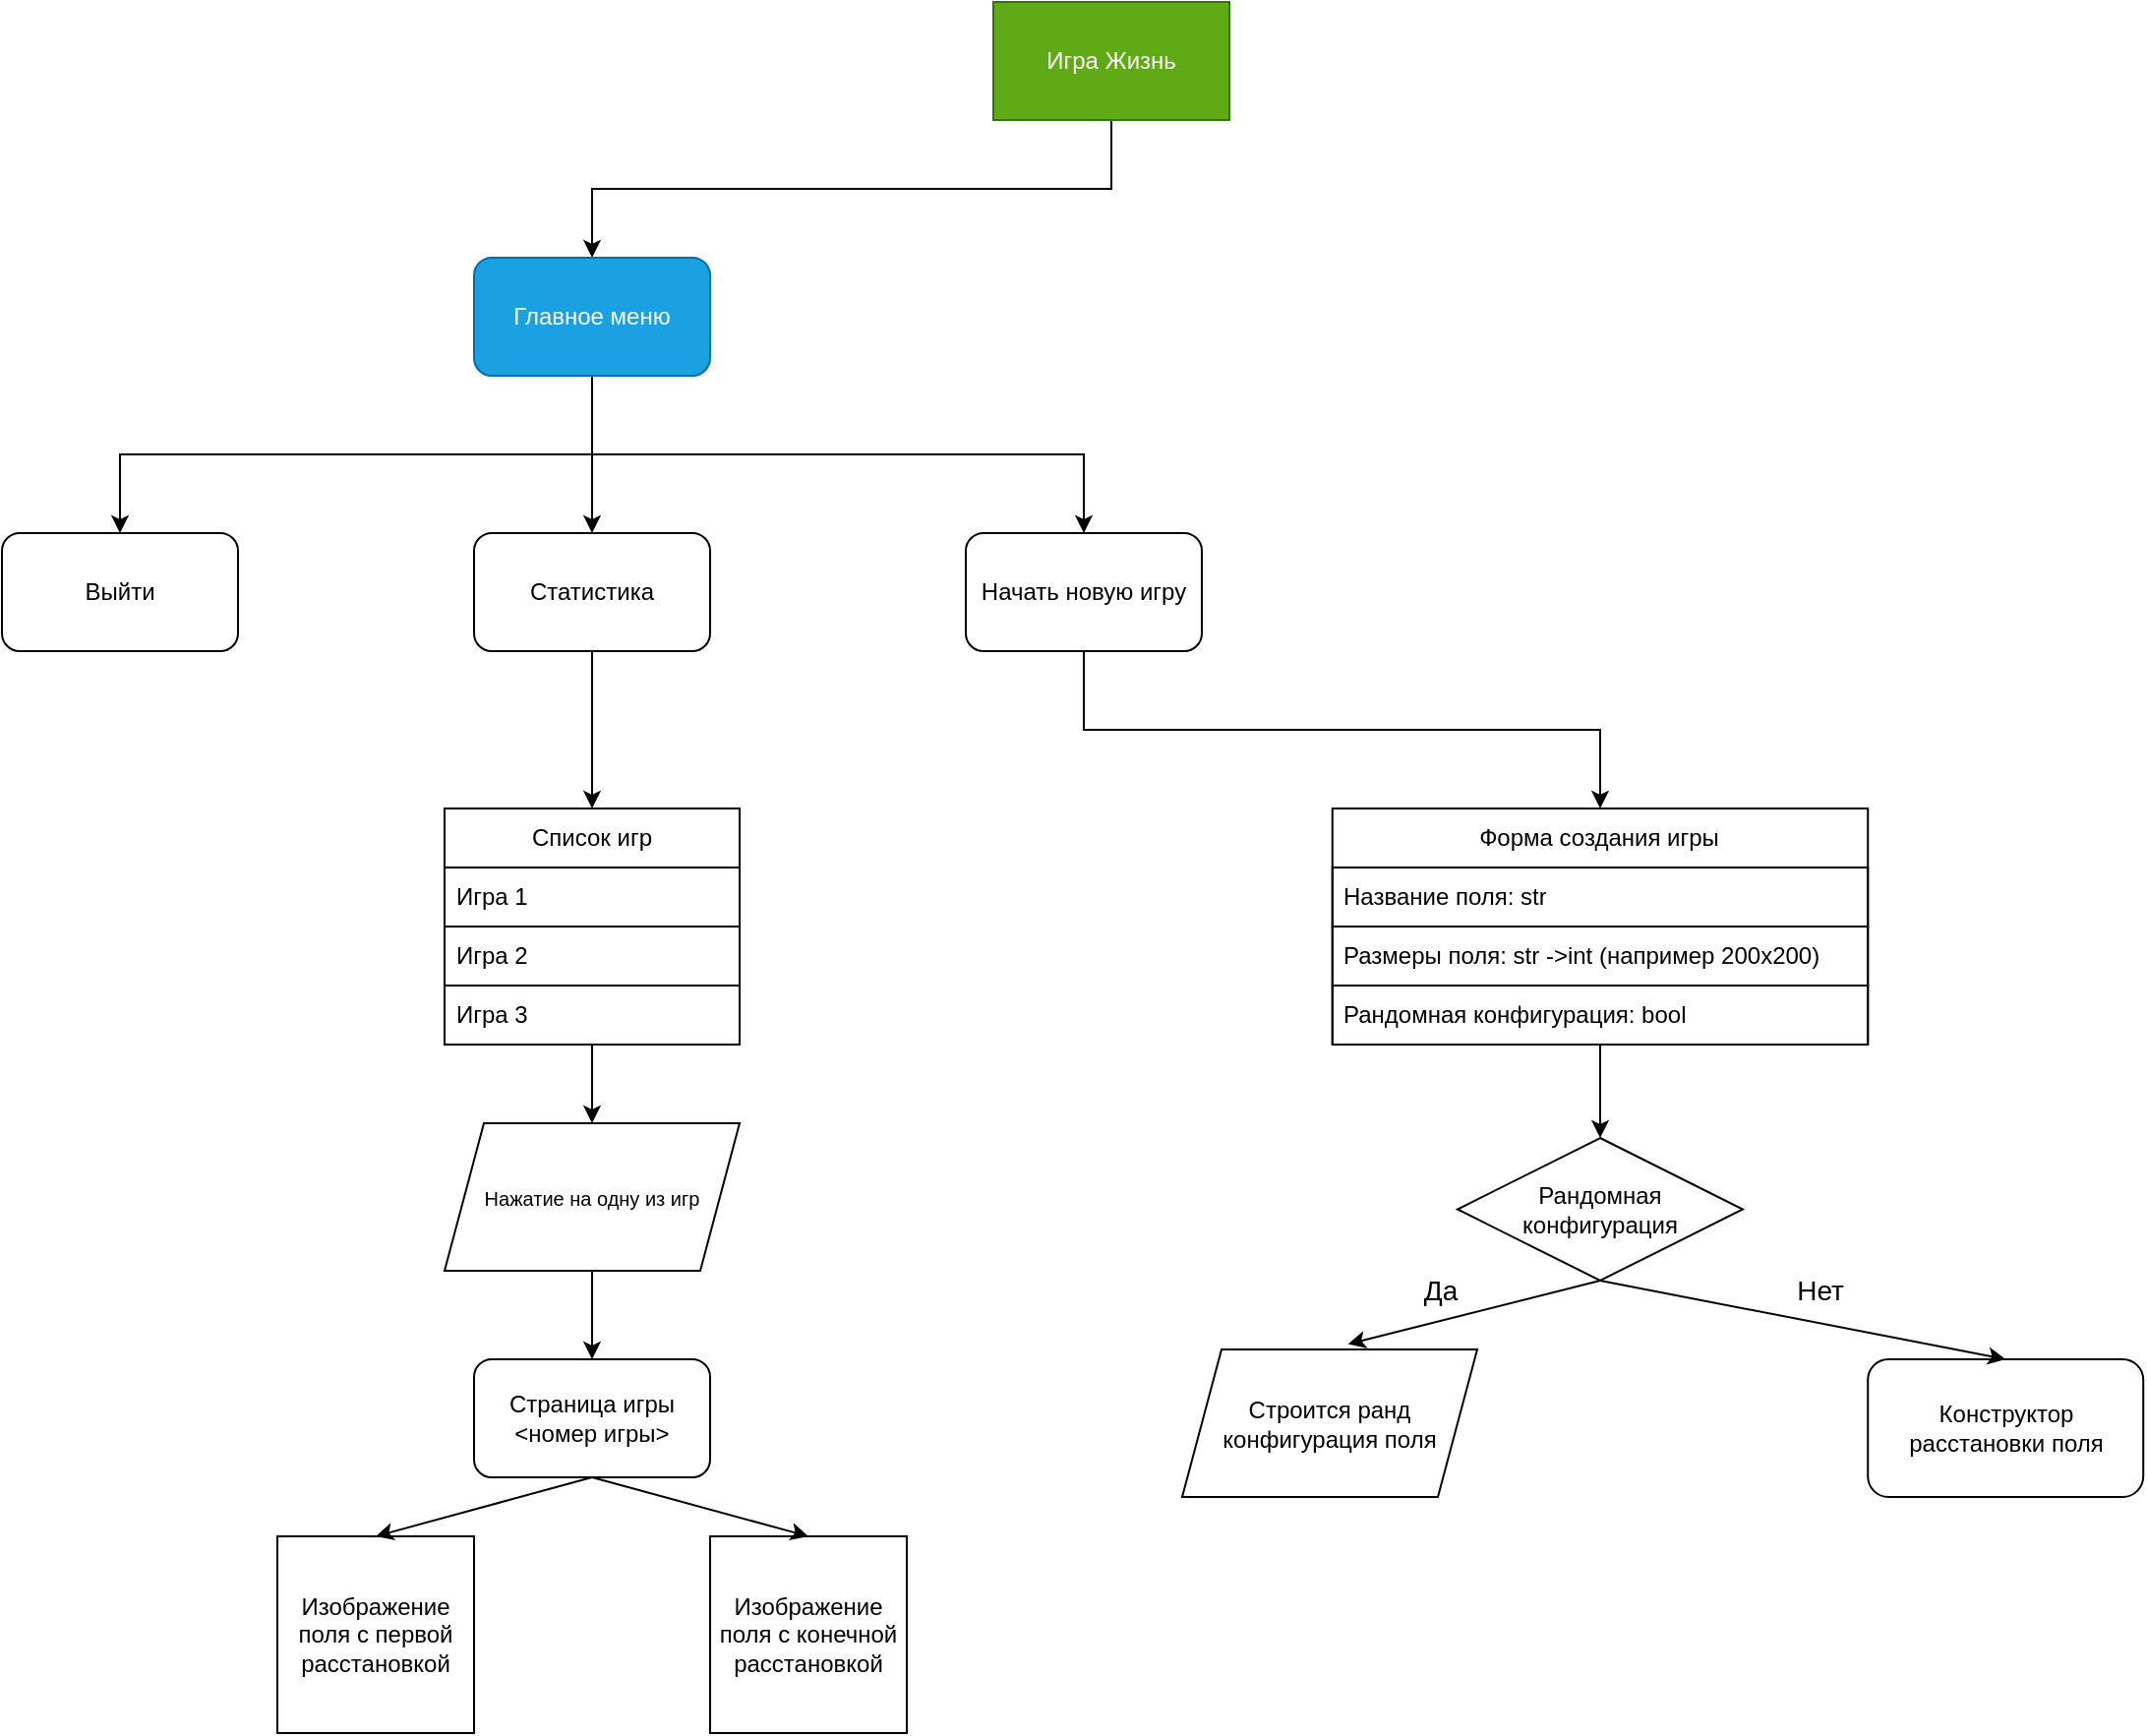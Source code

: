 <mxfile version="23.0.2" type="device">
  <diagram name="Страница — 1" id="rQhHXTlUKYTjbipS0Vg2">
    <mxGraphModel dx="2261" dy="836" grid="1" gridSize="10" guides="1" tooltips="1" connect="1" arrows="1" fold="1" page="1" pageScale="1" pageWidth="827" pageHeight="1169" math="0" shadow="0">
      <root>
        <mxCell id="0" />
        <mxCell id="1" parent="0" />
        <mxCell id="oOQcjwCa6OTX0WtJPFtO-7" style="edgeStyle=orthogonalEdgeStyle;rounded=0;orthogonalLoop=1;jettySize=auto;html=1;exitX=0.5;exitY=1;exitDx=0;exitDy=0;entryX=0.5;entryY=0;entryDx=0;entryDy=0;" parent="1" source="oOQcjwCa6OTX0WtJPFtO-1" target="oOQcjwCa6OTX0WtJPFtO-2" edge="1">
          <mxGeometry relative="1" as="geometry" />
        </mxCell>
        <mxCell id="oOQcjwCa6OTX0WtJPFtO-1" value="Игра Жизнь" style="rounded=0;whiteSpace=wrap;html=1;fillColor=#60a917;fontColor=#ffffff;strokeColor=#2D7600;" parent="1" vertex="1">
          <mxGeometry x="-56" y="190" width="120" height="60" as="geometry" />
        </mxCell>
        <mxCell id="oOQcjwCa6OTX0WtJPFtO-5" style="edgeStyle=orthogonalEdgeStyle;rounded=0;orthogonalLoop=1;jettySize=auto;html=1;exitX=0.5;exitY=1;exitDx=0;exitDy=0;entryX=0.5;entryY=0;entryDx=0;entryDy=0;" parent="1" source="oOQcjwCa6OTX0WtJPFtO-2" target="oOQcjwCa6OTX0WtJPFtO-4" edge="1">
          <mxGeometry relative="1" as="geometry" />
        </mxCell>
        <mxCell id="oOQcjwCa6OTX0WtJPFtO-6" style="edgeStyle=orthogonalEdgeStyle;rounded=0;orthogonalLoop=1;jettySize=auto;html=1;exitX=0.5;exitY=1;exitDx=0;exitDy=0;entryX=0.5;entryY=0;entryDx=0;entryDy=0;" parent="1" source="oOQcjwCa6OTX0WtJPFtO-2" target="oOQcjwCa6OTX0WtJPFtO-3" edge="1">
          <mxGeometry relative="1" as="geometry" />
        </mxCell>
        <mxCell id="oOQcjwCa6OTX0WtJPFtO-11" style="edgeStyle=orthogonalEdgeStyle;rounded=0;orthogonalLoop=1;jettySize=auto;html=1;exitX=0.5;exitY=1;exitDx=0;exitDy=0;entryX=0.5;entryY=0;entryDx=0;entryDy=0;" parent="1" source="oOQcjwCa6OTX0WtJPFtO-2" target="oOQcjwCa6OTX0WtJPFtO-8" edge="1">
          <mxGeometry relative="1" as="geometry" />
        </mxCell>
        <mxCell id="oOQcjwCa6OTX0WtJPFtO-2" value="Главное меню" style="rounded=1;whiteSpace=wrap;html=1;fillColor=#1ba1e2;fontColor=#ffffff;strokeColor=#006EAF;" parent="1" vertex="1">
          <mxGeometry x="-320" y="320" width="120" height="60" as="geometry" />
        </mxCell>
        <mxCell id="oOQcjwCa6OTX0WtJPFtO-29" style="edgeStyle=orthogonalEdgeStyle;rounded=0;orthogonalLoop=1;jettySize=auto;html=1;exitX=0.5;exitY=1;exitDx=0;exitDy=0;entryX=0.5;entryY=0;entryDx=0;entryDy=0;" parent="1" source="oOQcjwCa6OTX0WtJPFtO-3" target="oOQcjwCa6OTX0WtJPFtO-25" edge="1">
          <mxGeometry relative="1" as="geometry" />
        </mxCell>
        <mxCell id="oOQcjwCa6OTX0WtJPFtO-3" value="Начать новую игру" style="rounded=1;whiteSpace=wrap;html=1;" parent="1" vertex="1">
          <mxGeometry x="-70" y="460" width="120" height="60" as="geometry" />
        </mxCell>
        <mxCell id="oOQcjwCa6OTX0WtJPFtO-4" value="Статистика" style="rounded=1;whiteSpace=wrap;html=1;" parent="1" vertex="1">
          <mxGeometry x="-320" y="460" width="120" height="60" as="geometry" />
        </mxCell>
        <mxCell id="oOQcjwCa6OTX0WtJPFtO-8" value="Выйти" style="rounded=1;whiteSpace=wrap;html=1;" parent="1" vertex="1">
          <mxGeometry x="-560" y="460" width="120" height="60" as="geometry" />
        </mxCell>
        <mxCell id="oOQcjwCa6OTX0WtJPFtO-36" style="edgeStyle=orthogonalEdgeStyle;rounded=0;orthogonalLoop=1;jettySize=auto;html=1;entryX=0.5;entryY=0;entryDx=0;entryDy=0;" parent="1" source="oOQcjwCa6OTX0WtJPFtO-13" target="oOQcjwCa6OTX0WtJPFtO-34" edge="1">
          <mxGeometry relative="1" as="geometry" />
        </mxCell>
        <mxCell id="oOQcjwCa6OTX0WtJPFtO-13" value="Список игр" style="swimlane;fontStyle=0;childLayout=stackLayout;horizontal=1;startSize=30;horizontalStack=0;resizeParent=1;resizeParentMax=0;resizeLast=0;collapsible=1;marginBottom=0;whiteSpace=wrap;html=1;" parent="1" vertex="1">
          <mxGeometry x="-335" y="600" width="150" height="120" as="geometry" />
        </mxCell>
        <mxCell id="oOQcjwCa6OTX0WtJPFtO-14" value="Игра 1" style="text;strokeColor=default;fillColor=none;align=left;verticalAlign=middle;spacingLeft=4;spacingRight=4;overflow=hidden;points=[[0,0.5],[1,0.5]];portConstraint=eastwest;rotatable=0;whiteSpace=wrap;html=1;" parent="oOQcjwCa6OTX0WtJPFtO-13" vertex="1">
          <mxGeometry y="30" width="150" height="30" as="geometry" />
        </mxCell>
        <mxCell id="oOQcjwCa6OTX0WtJPFtO-15" value="Игра 2" style="text;strokeColor=default;fillColor=none;align=left;verticalAlign=middle;spacingLeft=4;spacingRight=4;overflow=hidden;points=[[0,0.5],[1,0.5]];portConstraint=eastwest;rotatable=0;whiteSpace=wrap;html=1;" parent="oOQcjwCa6OTX0WtJPFtO-13" vertex="1">
          <mxGeometry y="60" width="150" height="30" as="geometry" />
        </mxCell>
        <mxCell id="oOQcjwCa6OTX0WtJPFtO-16" value="Игра 3" style="text;strokeColor=default;fillColor=none;align=left;verticalAlign=middle;spacingLeft=4;spacingRight=4;overflow=hidden;points=[[0,0.5],[1,0.5]];portConstraint=eastwest;rotatable=0;whiteSpace=wrap;html=1;" parent="oOQcjwCa6OTX0WtJPFtO-13" vertex="1">
          <mxGeometry y="90" width="150" height="30" as="geometry" />
        </mxCell>
        <mxCell id="oOQcjwCa6OTX0WtJPFtO-23" value="" style="endArrow=classic;html=1;rounded=0;exitX=0.5;exitY=1;exitDx=0;exitDy=0;entryX=0.5;entryY=0;entryDx=0;entryDy=0;" parent="1" source="oOQcjwCa6OTX0WtJPFtO-4" target="oOQcjwCa6OTX0WtJPFtO-13" edge="1">
          <mxGeometry width="50" height="50" relative="1" as="geometry">
            <mxPoint x="-300" y="640" as="sourcePoint" />
            <mxPoint x="-250" y="590" as="targetPoint" />
          </mxGeometry>
        </mxCell>
        <mxCell id="oOQcjwCa6OTX0WtJPFtO-46" style="edgeStyle=orthogonalEdgeStyle;rounded=0;orthogonalLoop=1;jettySize=auto;html=1;" parent="1" source="oOQcjwCa6OTX0WtJPFtO-25" target="oOQcjwCa6OTX0WtJPFtO-45" edge="1">
          <mxGeometry relative="1" as="geometry" />
        </mxCell>
        <mxCell id="oOQcjwCa6OTX0WtJPFtO-25" value="Форма создания игры" style="swimlane;fontStyle=0;childLayout=stackLayout;horizontal=1;startSize=30;horizontalStack=0;resizeParent=1;resizeParentMax=0;resizeLast=0;collapsible=1;marginBottom=0;whiteSpace=wrap;html=1;" parent="1" vertex="1">
          <mxGeometry x="116.39" y="600" width="272.22" height="120" as="geometry" />
        </mxCell>
        <mxCell id="oOQcjwCa6OTX0WtJPFtO-26" value="Название поля: str" style="text;strokeColor=default;fillColor=none;align=left;verticalAlign=middle;spacingLeft=4;spacingRight=4;overflow=hidden;points=[[0,0.5],[1,0.5]];portConstraint=eastwest;rotatable=0;whiteSpace=wrap;html=1;" parent="oOQcjwCa6OTX0WtJPFtO-25" vertex="1">
          <mxGeometry y="30" width="272.22" height="30" as="geometry" />
        </mxCell>
        <mxCell id="oOQcjwCa6OTX0WtJPFtO-27" value="Размеры поля: str -&amp;gt;int (например 200x200)" style="text;strokeColor=default;fillColor=none;align=left;verticalAlign=middle;spacingLeft=4;spacingRight=4;overflow=hidden;points=[[0,0.5],[1,0.5]];portConstraint=eastwest;rotatable=0;whiteSpace=wrap;html=1;" parent="oOQcjwCa6OTX0WtJPFtO-25" vertex="1">
          <mxGeometry y="60" width="272.22" height="30" as="geometry" />
        </mxCell>
        <mxCell id="oOQcjwCa6OTX0WtJPFtO-28" value="Рандомная конфигурация: bool" style="text;strokeColor=default;fillColor=none;align=left;verticalAlign=middle;spacingLeft=4;spacingRight=4;overflow=hidden;points=[[0,0.5],[1,0.5]];portConstraint=eastwest;rotatable=0;whiteSpace=wrap;html=1;" parent="oOQcjwCa6OTX0WtJPFtO-25" vertex="1">
          <mxGeometry y="90" width="272.22" height="30" as="geometry" />
        </mxCell>
        <mxCell id="oOQcjwCa6OTX0WtJPFtO-40" style="edgeStyle=orthogonalEdgeStyle;rounded=0;orthogonalLoop=1;jettySize=auto;html=1;exitX=0.5;exitY=1;exitDx=0;exitDy=0;" parent="1" source="oOQcjwCa6OTX0WtJPFtO-34" target="oOQcjwCa6OTX0WtJPFtO-39" edge="1">
          <mxGeometry relative="1" as="geometry" />
        </mxCell>
        <mxCell id="oOQcjwCa6OTX0WtJPFtO-34" value="&lt;font style=&quot;font-size: 10px;&quot;&gt;Нажатие на одну из игр&lt;/font&gt;" style="shape=parallelogram;perimeter=parallelogramPerimeter;whiteSpace=wrap;html=1;fixedSize=1;" parent="1" vertex="1">
          <mxGeometry x="-335" y="760" width="150" height="75" as="geometry" />
        </mxCell>
        <mxCell id="oOQcjwCa6OTX0WtJPFtO-39" value="Страница игры &amp;lt;номер игры&amp;gt;" style="rounded=1;whiteSpace=wrap;html=1;" parent="1" vertex="1">
          <mxGeometry x="-320" y="880" width="120" height="60" as="geometry" />
        </mxCell>
        <mxCell id="oOQcjwCa6OTX0WtJPFtO-41" value="Изображение поля с первой расстановкой" style="whiteSpace=wrap;html=1;aspect=fixed;" parent="1" vertex="1">
          <mxGeometry x="-420" y="970" width="100" height="100" as="geometry" />
        </mxCell>
        <mxCell id="oOQcjwCa6OTX0WtJPFtO-42" value="Изображение поля с конечной&lt;br&gt;расстановкой" style="whiteSpace=wrap;html=1;aspect=fixed;" parent="1" vertex="1">
          <mxGeometry x="-200" y="970" width="100" height="100" as="geometry" />
        </mxCell>
        <mxCell id="oOQcjwCa6OTX0WtJPFtO-43" value="" style="endArrow=classic;html=1;rounded=0;exitX=0.5;exitY=1;exitDx=0;exitDy=0;entryX=0.5;entryY=0;entryDx=0;entryDy=0;" parent="1" source="oOQcjwCa6OTX0WtJPFtO-39" target="oOQcjwCa6OTX0WtJPFtO-41" edge="1">
          <mxGeometry width="50" height="50" relative="1" as="geometry">
            <mxPoint x="-340" y="910" as="sourcePoint" />
            <mxPoint x="-290" y="860" as="targetPoint" />
          </mxGeometry>
        </mxCell>
        <mxCell id="oOQcjwCa6OTX0WtJPFtO-44" value="" style="endArrow=classic;html=1;rounded=0;entryX=0.5;entryY=0;entryDx=0;entryDy=0;" parent="1" target="oOQcjwCa6OTX0WtJPFtO-42" edge="1">
          <mxGeometry width="50" height="50" relative="1" as="geometry">
            <mxPoint x="-260" y="940" as="sourcePoint" />
            <mxPoint x="-130" y="940" as="targetPoint" />
          </mxGeometry>
        </mxCell>
        <mxCell id="oOQcjwCa6OTX0WtJPFtO-45" value="Рандомная конфигурация" style="shape=rhombus;whiteSpace=wrap;html=1;fixedSize=1;perimeter=rhombusPerimeter;" parent="1" vertex="1">
          <mxGeometry x="180" y="767.5" width="145" height="72.5" as="geometry" />
        </mxCell>
        <mxCell id="oOQcjwCa6OTX0WtJPFtO-47" value="Конструктор расстановки поля" style="rounded=1;whiteSpace=wrap;html=1;" parent="1" vertex="1">
          <mxGeometry x="388.61" y="880" width="140" height="70" as="geometry" />
        </mxCell>
        <mxCell id="oOQcjwCa6OTX0WtJPFtO-49" value="" style="endArrow=classic;html=1;rounded=0;exitX=0.5;exitY=1;exitDx=0;exitDy=0;entryX=0.5;entryY=0;entryDx=0;entryDy=0;" parent="1" source="oOQcjwCa6OTX0WtJPFtO-45" target="oOQcjwCa6OTX0WtJPFtO-47" edge="1">
          <mxGeometry width="50" height="50" relative="1" as="geometry">
            <mxPoint x="256.39" y="880" as="sourcePoint" />
            <mxPoint x="306.39" y="830" as="targetPoint" />
          </mxGeometry>
        </mxCell>
        <mxCell id="oOQcjwCa6OTX0WtJPFtO-50" value="&lt;font style=&quot;font-size: 14px;&quot;&gt;Нет&lt;/font&gt;" style="text;html=1;align=center;verticalAlign=middle;resizable=0;points=[];autosize=1;strokeColor=none;fillColor=none;rotation=0;strokeWidth=2;" parent="1" vertex="1">
          <mxGeometry x="338.61" y="830" width="50" height="30" as="geometry" />
        </mxCell>
        <mxCell id="oOQcjwCa6OTX0WtJPFtO-54" value="" style="endArrow=classic;html=1;rounded=0;exitX=0.5;exitY=1;exitDx=0;exitDy=0;entryX=0.562;entryY=-0.036;entryDx=0;entryDy=0;entryPerimeter=0;" parent="1" source="oOQcjwCa6OTX0WtJPFtO-45" target="oOQcjwCa6OTX0WtJPFtO-57" edge="1">
          <mxGeometry width="50" height="50" relative="1" as="geometry">
            <mxPoint x="262.39" y="850" as="sourcePoint" />
            <mxPoint x="136.39" y="880" as="targetPoint" />
          </mxGeometry>
        </mxCell>
        <mxCell id="oOQcjwCa6OTX0WtJPFtO-57" value="Строится ранд&lt;br&gt;конфигурация поля" style="shape=parallelogram;perimeter=parallelogramPerimeter;whiteSpace=wrap;html=1;fixedSize=1;" parent="1" vertex="1">
          <mxGeometry x="40" y="875" width="150" height="75" as="geometry" />
        </mxCell>
        <mxCell id="oOQcjwCa6OTX0WtJPFtO-58" value="&lt;font style=&quot;font-size: 14px;&quot;&gt;Да&lt;/font&gt;" style="text;html=1;align=center;verticalAlign=middle;resizable=0;points=[];autosize=1;strokeColor=none;fillColor=none;rotation=0;strokeWidth=2;" parent="1" vertex="1">
          <mxGeometry x="151.39" y="830" width="40" height="30" as="geometry" />
        </mxCell>
      </root>
    </mxGraphModel>
  </diagram>
</mxfile>
